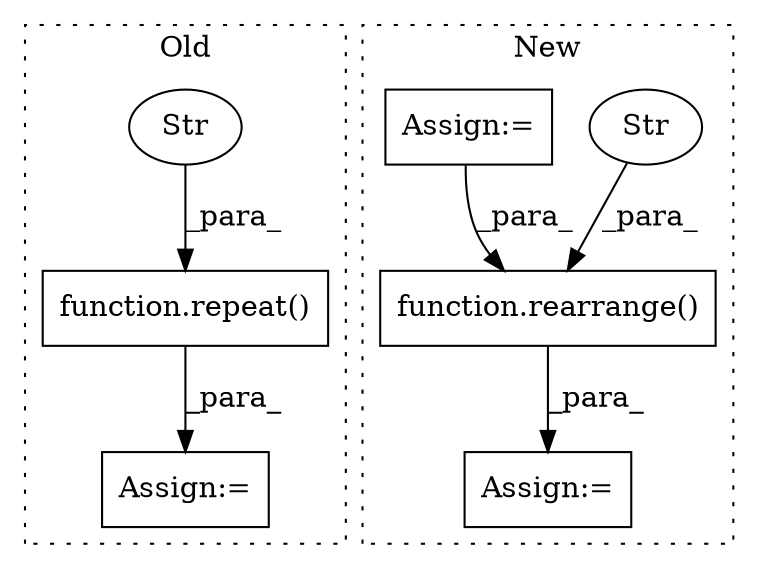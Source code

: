 digraph G {
subgraph cluster0 {
1 [label="function.repeat()" a="75" s="5867,5897" l="7,21" shape="box"];
3 [label="Str" a="66" s="5877" l="20" shape="ellipse"];
7 [label="Assign:=" a="68" s="5864" l="3" shape="box"];
label = "Old";
style="dotted";
}
subgraph cluster1 {
2 [label="function.rearrange()" a="75" s="7012,7046" l="10,8" shape="box"];
4 [label="Assign:=" a="68" s="7646" l="3" shape="box"];
5 [label="Str" a="66" s="7025" l="21" shape="ellipse"];
6 [label="Assign:=" a="68" s="6346" l="3" shape="box"];
label = "New";
style="dotted";
}
1 -> 7 [label="_para_"];
2 -> 4 [label="_para_"];
3 -> 1 [label="_para_"];
5 -> 2 [label="_para_"];
6 -> 2 [label="_para_"];
}